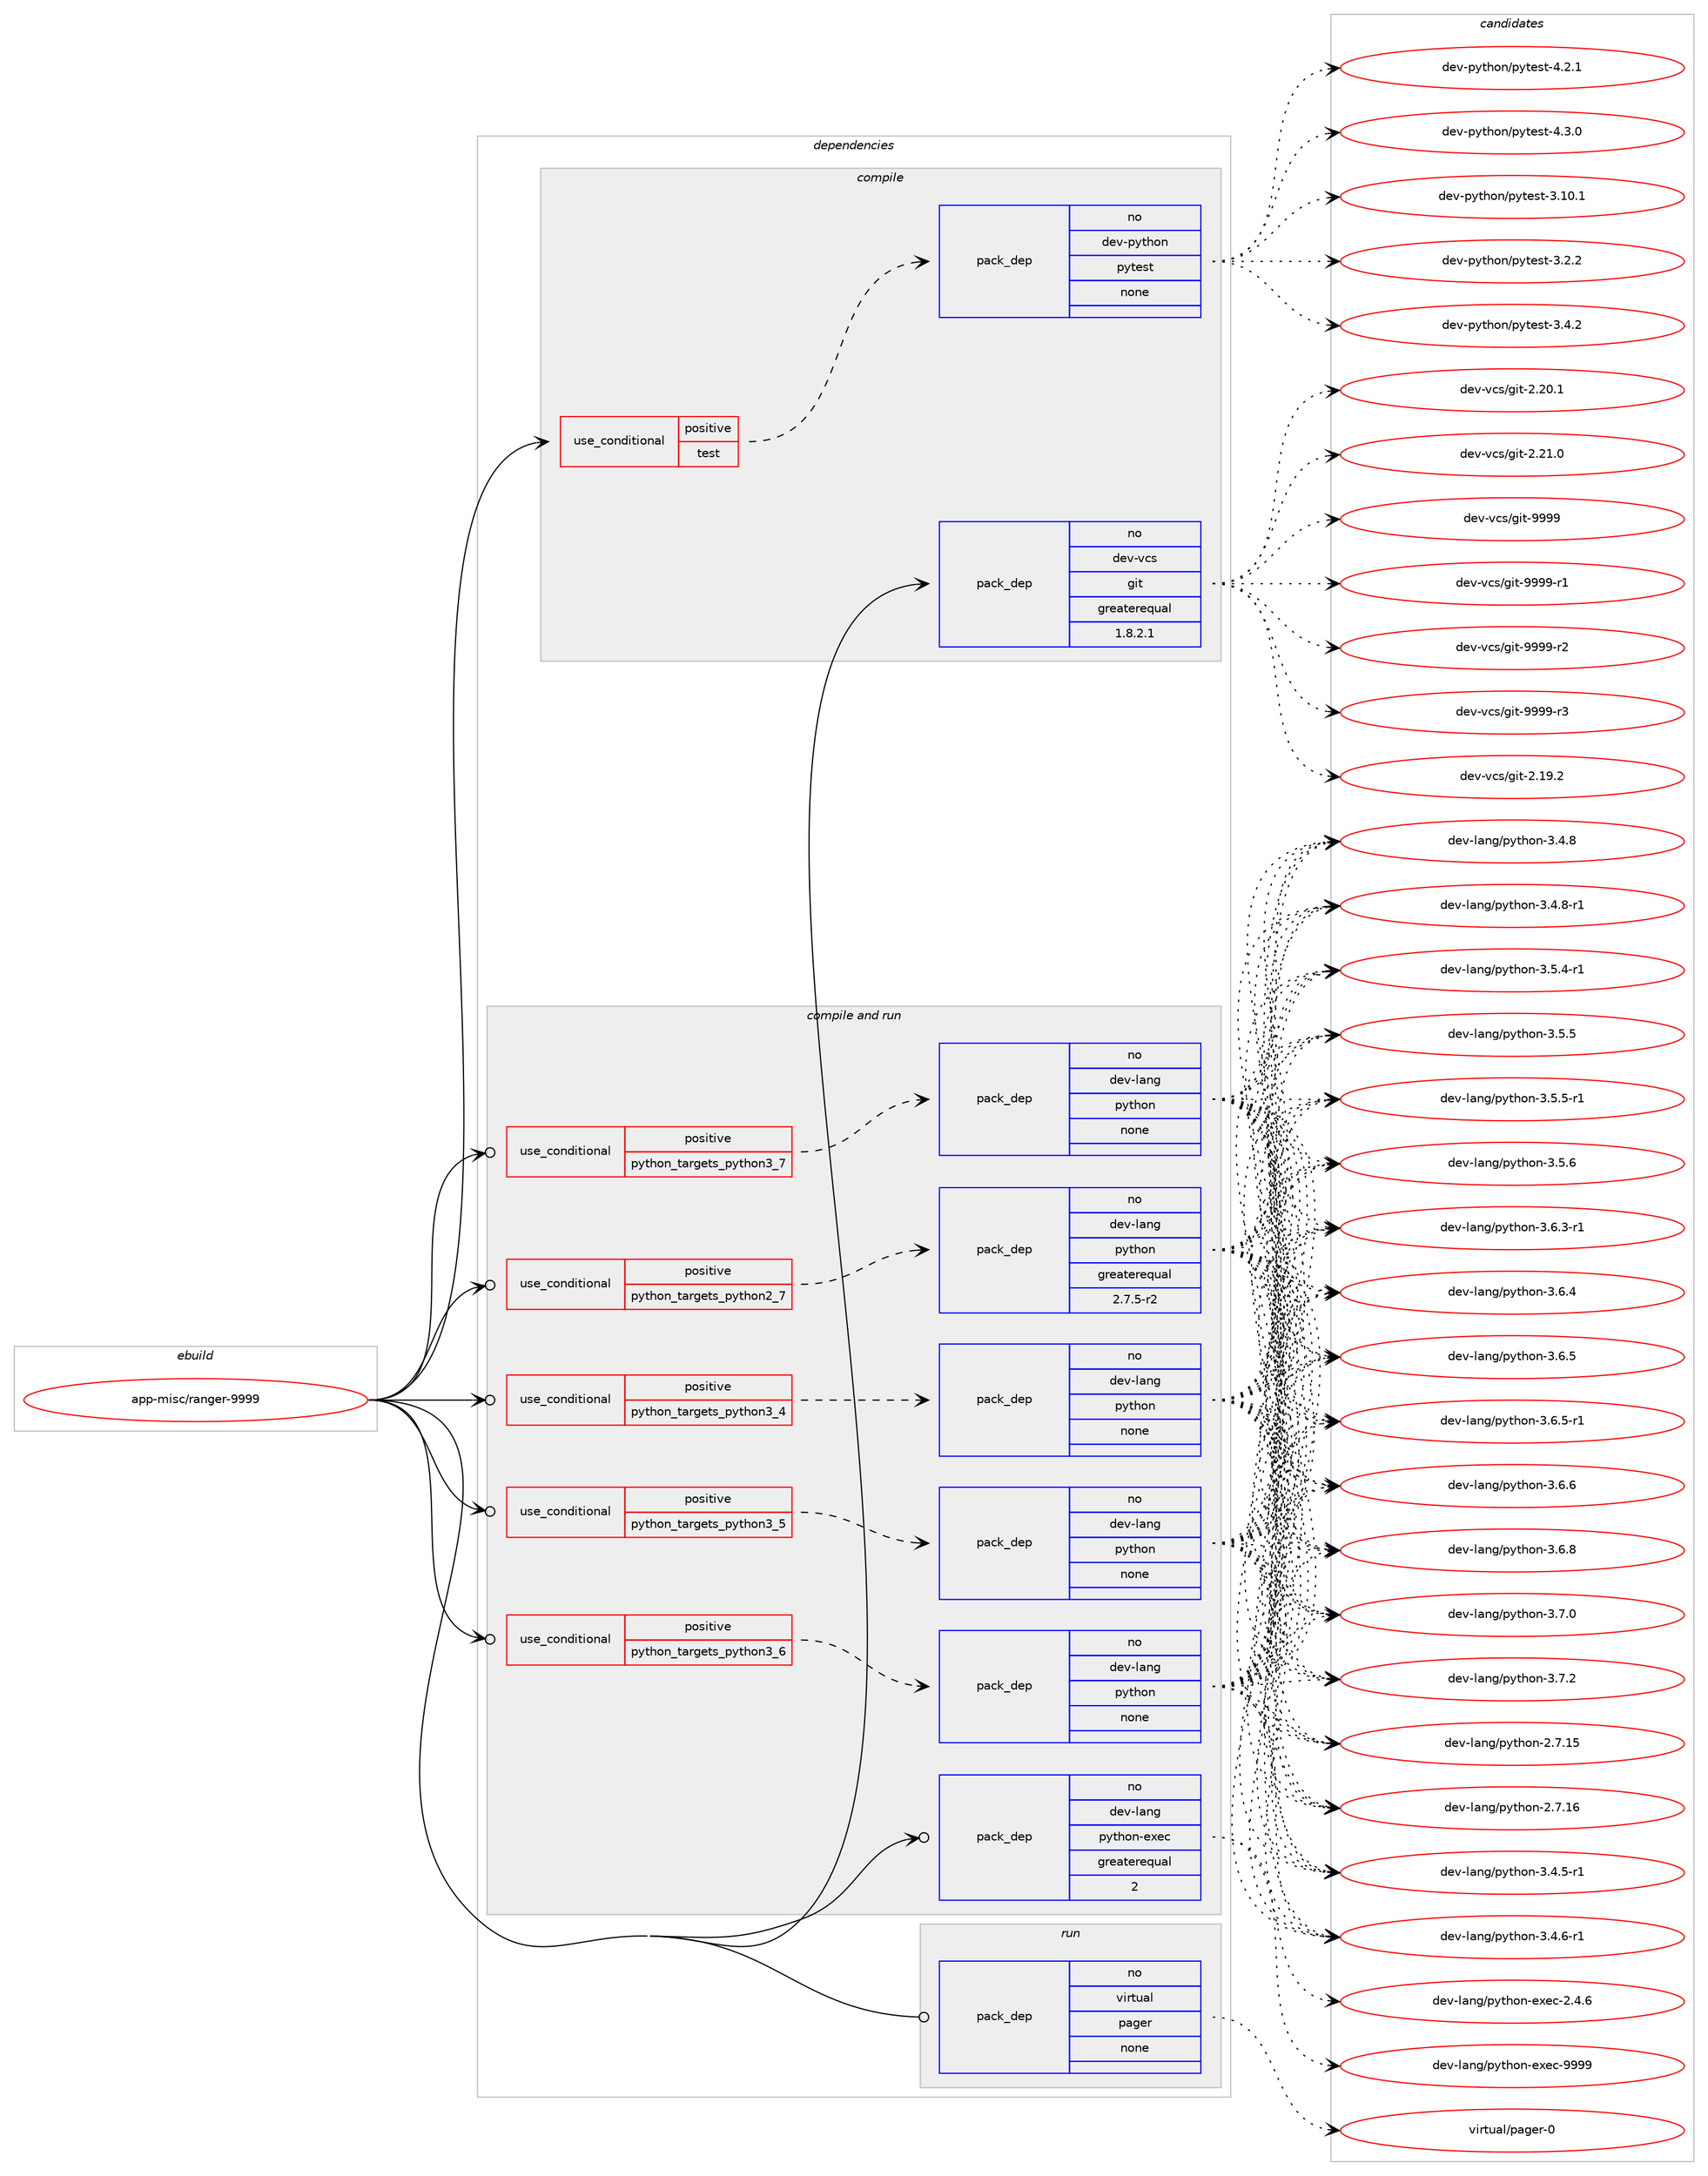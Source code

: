 digraph prolog {

# *************
# Graph options
# *************

newrank=true;
concentrate=true;
compound=true;
graph [rankdir=LR,fontname=Helvetica,fontsize=10,ranksep=1.5];#, ranksep=2.5, nodesep=0.2];
edge  [arrowhead=vee];
node  [fontname=Helvetica,fontsize=10];

# **********
# The ebuild
# **********

subgraph cluster_leftcol {
color=gray;
rank=same;
label=<<i>ebuild</i>>;
id [label="app-misc/ranger-9999", color=red, width=4, href="../app-misc/ranger-9999.svg"];
}

# ****************
# The dependencies
# ****************

subgraph cluster_midcol {
color=gray;
label=<<i>dependencies</i>>;
subgraph cluster_compile {
fillcolor="#eeeeee";
style=filled;
label=<<i>compile</i>>;
subgraph cond353772 {
dependency1300663 [label=<<TABLE BORDER="0" CELLBORDER="1" CELLSPACING="0" CELLPADDING="4"><TR><TD ROWSPAN="3" CELLPADDING="10">use_conditional</TD></TR><TR><TD>positive</TD></TR><TR><TD>test</TD></TR></TABLE>>, shape=none, color=red];
subgraph pack926651 {
dependency1300664 [label=<<TABLE BORDER="0" CELLBORDER="1" CELLSPACING="0" CELLPADDING="4" WIDTH="220"><TR><TD ROWSPAN="6" CELLPADDING="30">pack_dep</TD></TR><TR><TD WIDTH="110">no</TD></TR><TR><TD>dev-python</TD></TR><TR><TD>pytest</TD></TR><TR><TD>none</TD></TR><TR><TD></TD></TR></TABLE>>, shape=none, color=blue];
}
dependency1300663:e -> dependency1300664:w [weight=20,style="dashed",arrowhead="vee"];
}
id:e -> dependency1300663:w [weight=20,style="solid",arrowhead="vee"];
subgraph pack926652 {
dependency1300665 [label=<<TABLE BORDER="0" CELLBORDER="1" CELLSPACING="0" CELLPADDING="4" WIDTH="220"><TR><TD ROWSPAN="6" CELLPADDING="30">pack_dep</TD></TR><TR><TD WIDTH="110">no</TD></TR><TR><TD>dev-vcs</TD></TR><TR><TD>git</TD></TR><TR><TD>greaterequal</TD></TR><TR><TD>1.8.2.1</TD></TR></TABLE>>, shape=none, color=blue];
}
id:e -> dependency1300665:w [weight=20,style="solid",arrowhead="vee"];
}
subgraph cluster_compileandrun {
fillcolor="#eeeeee";
style=filled;
label=<<i>compile and run</i>>;
subgraph cond353773 {
dependency1300666 [label=<<TABLE BORDER="0" CELLBORDER="1" CELLSPACING="0" CELLPADDING="4"><TR><TD ROWSPAN="3" CELLPADDING="10">use_conditional</TD></TR><TR><TD>positive</TD></TR><TR><TD>python_targets_python2_7</TD></TR></TABLE>>, shape=none, color=red];
subgraph pack926653 {
dependency1300667 [label=<<TABLE BORDER="0" CELLBORDER="1" CELLSPACING="0" CELLPADDING="4" WIDTH="220"><TR><TD ROWSPAN="6" CELLPADDING="30">pack_dep</TD></TR><TR><TD WIDTH="110">no</TD></TR><TR><TD>dev-lang</TD></TR><TR><TD>python</TD></TR><TR><TD>greaterequal</TD></TR><TR><TD>2.7.5-r2</TD></TR></TABLE>>, shape=none, color=blue];
}
dependency1300666:e -> dependency1300667:w [weight=20,style="dashed",arrowhead="vee"];
}
id:e -> dependency1300666:w [weight=20,style="solid",arrowhead="odotvee"];
subgraph cond353774 {
dependency1300668 [label=<<TABLE BORDER="0" CELLBORDER="1" CELLSPACING="0" CELLPADDING="4"><TR><TD ROWSPAN="3" CELLPADDING="10">use_conditional</TD></TR><TR><TD>positive</TD></TR><TR><TD>python_targets_python3_4</TD></TR></TABLE>>, shape=none, color=red];
subgraph pack926654 {
dependency1300669 [label=<<TABLE BORDER="0" CELLBORDER="1" CELLSPACING="0" CELLPADDING="4" WIDTH="220"><TR><TD ROWSPAN="6" CELLPADDING="30">pack_dep</TD></TR><TR><TD WIDTH="110">no</TD></TR><TR><TD>dev-lang</TD></TR><TR><TD>python</TD></TR><TR><TD>none</TD></TR><TR><TD></TD></TR></TABLE>>, shape=none, color=blue];
}
dependency1300668:e -> dependency1300669:w [weight=20,style="dashed",arrowhead="vee"];
}
id:e -> dependency1300668:w [weight=20,style="solid",arrowhead="odotvee"];
subgraph cond353775 {
dependency1300670 [label=<<TABLE BORDER="0" CELLBORDER="1" CELLSPACING="0" CELLPADDING="4"><TR><TD ROWSPAN="3" CELLPADDING="10">use_conditional</TD></TR><TR><TD>positive</TD></TR><TR><TD>python_targets_python3_5</TD></TR></TABLE>>, shape=none, color=red];
subgraph pack926655 {
dependency1300671 [label=<<TABLE BORDER="0" CELLBORDER="1" CELLSPACING="0" CELLPADDING="4" WIDTH="220"><TR><TD ROWSPAN="6" CELLPADDING="30">pack_dep</TD></TR><TR><TD WIDTH="110">no</TD></TR><TR><TD>dev-lang</TD></TR><TR><TD>python</TD></TR><TR><TD>none</TD></TR><TR><TD></TD></TR></TABLE>>, shape=none, color=blue];
}
dependency1300670:e -> dependency1300671:w [weight=20,style="dashed",arrowhead="vee"];
}
id:e -> dependency1300670:w [weight=20,style="solid",arrowhead="odotvee"];
subgraph cond353776 {
dependency1300672 [label=<<TABLE BORDER="0" CELLBORDER="1" CELLSPACING="0" CELLPADDING="4"><TR><TD ROWSPAN="3" CELLPADDING="10">use_conditional</TD></TR><TR><TD>positive</TD></TR><TR><TD>python_targets_python3_6</TD></TR></TABLE>>, shape=none, color=red];
subgraph pack926656 {
dependency1300673 [label=<<TABLE BORDER="0" CELLBORDER="1" CELLSPACING="0" CELLPADDING="4" WIDTH="220"><TR><TD ROWSPAN="6" CELLPADDING="30">pack_dep</TD></TR><TR><TD WIDTH="110">no</TD></TR><TR><TD>dev-lang</TD></TR><TR><TD>python</TD></TR><TR><TD>none</TD></TR><TR><TD></TD></TR></TABLE>>, shape=none, color=blue];
}
dependency1300672:e -> dependency1300673:w [weight=20,style="dashed",arrowhead="vee"];
}
id:e -> dependency1300672:w [weight=20,style="solid",arrowhead="odotvee"];
subgraph cond353777 {
dependency1300674 [label=<<TABLE BORDER="0" CELLBORDER="1" CELLSPACING="0" CELLPADDING="4"><TR><TD ROWSPAN="3" CELLPADDING="10">use_conditional</TD></TR><TR><TD>positive</TD></TR><TR><TD>python_targets_python3_7</TD></TR></TABLE>>, shape=none, color=red];
subgraph pack926657 {
dependency1300675 [label=<<TABLE BORDER="0" CELLBORDER="1" CELLSPACING="0" CELLPADDING="4" WIDTH="220"><TR><TD ROWSPAN="6" CELLPADDING="30">pack_dep</TD></TR><TR><TD WIDTH="110">no</TD></TR><TR><TD>dev-lang</TD></TR><TR><TD>python</TD></TR><TR><TD>none</TD></TR><TR><TD></TD></TR></TABLE>>, shape=none, color=blue];
}
dependency1300674:e -> dependency1300675:w [weight=20,style="dashed",arrowhead="vee"];
}
id:e -> dependency1300674:w [weight=20,style="solid",arrowhead="odotvee"];
subgraph pack926658 {
dependency1300676 [label=<<TABLE BORDER="0" CELLBORDER="1" CELLSPACING="0" CELLPADDING="4" WIDTH="220"><TR><TD ROWSPAN="6" CELLPADDING="30">pack_dep</TD></TR><TR><TD WIDTH="110">no</TD></TR><TR><TD>dev-lang</TD></TR><TR><TD>python-exec</TD></TR><TR><TD>greaterequal</TD></TR><TR><TD>2</TD></TR></TABLE>>, shape=none, color=blue];
}
id:e -> dependency1300676:w [weight=20,style="solid",arrowhead="odotvee"];
}
subgraph cluster_run {
fillcolor="#eeeeee";
style=filled;
label=<<i>run</i>>;
subgraph pack926659 {
dependency1300677 [label=<<TABLE BORDER="0" CELLBORDER="1" CELLSPACING="0" CELLPADDING="4" WIDTH="220"><TR><TD ROWSPAN="6" CELLPADDING="30">pack_dep</TD></TR><TR><TD WIDTH="110">no</TD></TR><TR><TD>virtual</TD></TR><TR><TD>pager</TD></TR><TR><TD>none</TD></TR><TR><TD></TD></TR></TABLE>>, shape=none, color=blue];
}
id:e -> dependency1300677:w [weight=20,style="solid",arrowhead="odot"];
}
}

# **************
# The candidates
# **************

subgraph cluster_choices {
rank=same;
color=gray;
label=<<i>candidates</i>>;

subgraph choice926651 {
color=black;
nodesep=1;
choice100101118451121211161041111104711212111610111511645514649484649 [label="dev-python/pytest-3.10.1", color=red, width=4,href="../dev-python/pytest-3.10.1.svg"];
choice1001011184511212111610411111047112121116101115116455146504650 [label="dev-python/pytest-3.2.2", color=red, width=4,href="../dev-python/pytest-3.2.2.svg"];
choice1001011184511212111610411111047112121116101115116455146524650 [label="dev-python/pytest-3.4.2", color=red, width=4,href="../dev-python/pytest-3.4.2.svg"];
choice1001011184511212111610411111047112121116101115116455246504649 [label="dev-python/pytest-4.2.1", color=red, width=4,href="../dev-python/pytest-4.2.1.svg"];
choice1001011184511212111610411111047112121116101115116455246514648 [label="dev-python/pytest-4.3.0", color=red, width=4,href="../dev-python/pytest-4.3.0.svg"];
dependency1300664:e -> choice100101118451121211161041111104711212111610111511645514649484649:w [style=dotted,weight="100"];
dependency1300664:e -> choice1001011184511212111610411111047112121116101115116455146504650:w [style=dotted,weight="100"];
dependency1300664:e -> choice1001011184511212111610411111047112121116101115116455146524650:w [style=dotted,weight="100"];
dependency1300664:e -> choice1001011184511212111610411111047112121116101115116455246504649:w [style=dotted,weight="100"];
dependency1300664:e -> choice1001011184511212111610411111047112121116101115116455246514648:w [style=dotted,weight="100"];
}
subgraph choice926652 {
color=black;
nodesep=1;
choice10010111845118991154710310511645504649574650 [label="dev-vcs/git-2.19.2", color=red, width=4,href="../dev-vcs/git-2.19.2.svg"];
choice10010111845118991154710310511645504650484649 [label="dev-vcs/git-2.20.1", color=red, width=4,href="../dev-vcs/git-2.20.1.svg"];
choice10010111845118991154710310511645504650494648 [label="dev-vcs/git-2.21.0", color=red, width=4,href="../dev-vcs/git-2.21.0.svg"];
choice1001011184511899115471031051164557575757 [label="dev-vcs/git-9999", color=red, width=4,href="../dev-vcs/git-9999.svg"];
choice10010111845118991154710310511645575757574511449 [label="dev-vcs/git-9999-r1", color=red, width=4,href="../dev-vcs/git-9999-r1.svg"];
choice10010111845118991154710310511645575757574511450 [label="dev-vcs/git-9999-r2", color=red, width=4,href="../dev-vcs/git-9999-r2.svg"];
choice10010111845118991154710310511645575757574511451 [label="dev-vcs/git-9999-r3", color=red, width=4,href="../dev-vcs/git-9999-r3.svg"];
dependency1300665:e -> choice10010111845118991154710310511645504649574650:w [style=dotted,weight="100"];
dependency1300665:e -> choice10010111845118991154710310511645504650484649:w [style=dotted,weight="100"];
dependency1300665:e -> choice10010111845118991154710310511645504650494648:w [style=dotted,weight="100"];
dependency1300665:e -> choice1001011184511899115471031051164557575757:w [style=dotted,weight="100"];
dependency1300665:e -> choice10010111845118991154710310511645575757574511449:w [style=dotted,weight="100"];
dependency1300665:e -> choice10010111845118991154710310511645575757574511450:w [style=dotted,weight="100"];
dependency1300665:e -> choice10010111845118991154710310511645575757574511451:w [style=dotted,weight="100"];
}
subgraph choice926653 {
color=black;
nodesep=1;
choice10010111845108971101034711212111610411111045504655464953 [label="dev-lang/python-2.7.15", color=red, width=4,href="../dev-lang/python-2.7.15.svg"];
choice10010111845108971101034711212111610411111045504655464954 [label="dev-lang/python-2.7.16", color=red, width=4,href="../dev-lang/python-2.7.16.svg"];
choice1001011184510897110103471121211161041111104551465246534511449 [label="dev-lang/python-3.4.5-r1", color=red, width=4,href="../dev-lang/python-3.4.5-r1.svg"];
choice1001011184510897110103471121211161041111104551465246544511449 [label="dev-lang/python-3.4.6-r1", color=red, width=4,href="../dev-lang/python-3.4.6-r1.svg"];
choice100101118451089711010347112121116104111110455146524656 [label="dev-lang/python-3.4.8", color=red, width=4,href="../dev-lang/python-3.4.8.svg"];
choice1001011184510897110103471121211161041111104551465246564511449 [label="dev-lang/python-3.4.8-r1", color=red, width=4,href="../dev-lang/python-3.4.8-r1.svg"];
choice1001011184510897110103471121211161041111104551465346524511449 [label="dev-lang/python-3.5.4-r1", color=red, width=4,href="../dev-lang/python-3.5.4-r1.svg"];
choice100101118451089711010347112121116104111110455146534653 [label="dev-lang/python-3.5.5", color=red, width=4,href="../dev-lang/python-3.5.5.svg"];
choice1001011184510897110103471121211161041111104551465346534511449 [label="dev-lang/python-3.5.5-r1", color=red, width=4,href="../dev-lang/python-3.5.5-r1.svg"];
choice100101118451089711010347112121116104111110455146534654 [label="dev-lang/python-3.5.6", color=red, width=4,href="../dev-lang/python-3.5.6.svg"];
choice1001011184510897110103471121211161041111104551465446514511449 [label="dev-lang/python-3.6.3-r1", color=red, width=4,href="../dev-lang/python-3.6.3-r1.svg"];
choice100101118451089711010347112121116104111110455146544652 [label="dev-lang/python-3.6.4", color=red, width=4,href="../dev-lang/python-3.6.4.svg"];
choice100101118451089711010347112121116104111110455146544653 [label="dev-lang/python-3.6.5", color=red, width=4,href="../dev-lang/python-3.6.5.svg"];
choice1001011184510897110103471121211161041111104551465446534511449 [label="dev-lang/python-3.6.5-r1", color=red, width=4,href="../dev-lang/python-3.6.5-r1.svg"];
choice100101118451089711010347112121116104111110455146544654 [label="dev-lang/python-3.6.6", color=red, width=4,href="../dev-lang/python-3.6.6.svg"];
choice100101118451089711010347112121116104111110455146544656 [label="dev-lang/python-3.6.8", color=red, width=4,href="../dev-lang/python-3.6.8.svg"];
choice100101118451089711010347112121116104111110455146554648 [label="dev-lang/python-3.7.0", color=red, width=4,href="../dev-lang/python-3.7.0.svg"];
choice100101118451089711010347112121116104111110455146554650 [label="dev-lang/python-3.7.2", color=red, width=4,href="../dev-lang/python-3.7.2.svg"];
dependency1300667:e -> choice10010111845108971101034711212111610411111045504655464953:w [style=dotted,weight="100"];
dependency1300667:e -> choice10010111845108971101034711212111610411111045504655464954:w [style=dotted,weight="100"];
dependency1300667:e -> choice1001011184510897110103471121211161041111104551465246534511449:w [style=dotted,weight="100"];
dependency1300667:e -> choice1001011184510897110103471121211161041111104551465246544511449:w [style=dotted,weight="100"];
dependency1300667:e -> choice100101118451089711010347112121116104111110455146524656:w [style=dotted,weight="100"];
dependency1300667:e -> choice1001011184510897110103471121211161041111104551465246564511449:w [style=dotted,weight="100"];
dependency1300667:e -> choice1001011184510897110103471121211161041111104551465346524511449:w [style=dotted,weight="100"];
dependency1300667:e -> choice100101118451089711010347112121116104111110455146534653:w [style=dotted,weight="100"];
dependency1300667:e -> choice1001011184510897110103471121211161041111104551465346534511449:w [style=dotted,weight="100"];
dependency1300667:e -> choice100101118451089711010347112121116104111110455146534654:w [style=dotted,weight="100"];
dependency1300667:e -> choice1001011184510897110103471121211161041111104551465446514511449:w [style=dotted,weight="100"];
dependency1300667:e -> choice100101118451089711010347112121116104111110455146544652:w [style=dotted,weight="100"];
dependency1300667:e -> choice100101118451089711010347112121116104111110455146544653:w [style=dotted,weight="100"];
dependency1300667:e -> choice1001011184510897110103471121211161041111104551465446534511449:w [style=dotted,weight="100"];
dependency1300667:e -> choice100101118451089711010347112121116104111110455146544654:w [style=dotted,weight="100"];
dependency1300667:e -> choice100101118451089711010347112121116104111110455146544656:w [style=dotted,weight="100"];
dependency1300667:e -> choice100101118451089711010347112121116104111110455146554648:w [style=dotted,weight="100"];
dependency1300667:e -> choice100101118451089711010347112121116104111110455146554650:w [style=dotted,weight="100"];
}
subgraph choice926654 {
color=black;
nodesep=1;
choice10010111845108971101034711212111610411111045504655464953 [label="dev-lang/python-2.7.15", color=red, width=4,href="../dev-lang/python-2.7.15.svg"];
choice10010111845108971101034711212111610411111045504655464954 [label="dev-lang/python-2.7.16", color=red, width=4,href="../dev-lang/python-2.7.16.svg"];
choice1001011184510897110103471121211161041111104551465246534511449 [label="dev-lang/python-3.4.5-r1", color=red, width=4,href="../dev-lang/python-3.4.5-r1.svg"];
choice1001011184510897110103471121211161041111104551465246544511449 [label="dev-lang/python-3.4.6-r1", color=red, width=4,href="../dev-lang/python-3.4.6-r1.svg"];
choice100101118451089711010347112121116104111110455146524656 [label="dev-lang/python-3.4.8", color=red, width=4,href="../dev-lang/python-3.4.8.svg"];
choice1001011184510897110103471121211161041111104551465246564511449 [label="dev-lang/python-3.4.8-r1", color=red, width=4,href="../dev-lang/python-3.4.8-r1.svg"];
choice1001011184510897110103471121211161041111104551465346524511449 [label="dev-lang/python-3.5.4-r1", color=red, width=4,href="../dev-lang/python-3.5.4-r1.svg"];
choice100101118451089711010347112121116104111110455146534653 [label="dev-lang/python-3.5.5", color=red, width=4,href="../dev-lang/python-3.5.5.svg"];
choice1001011184510897110103471121211161041111104551465346534511449 [label="dev-lang/python-3.5.5-r1", color=red, width=4,href="../dev-lang/python-3.5.5-r1.svg"];
choice100101118451089711010347112121116104111110455146534654 [label="dev-lang/python-3.5.6", color=red, width=4,href="../dev-lang/python-3.5.6.svg"];
choice1001011184510897110103471121211161041111104551465446514511449 [label="dev-lang/python-3.6.3-r1", color=red, width=4,href="../dev-lang/python-3.6.3-r1.svg"];
choice100101118451089711010347112121116104111110455146544652 [label="dev-lang/python-3.6.4", color=red, width=4,href="../dev-lang/python-3.6.4.svg"];
choice100101118451089711010347112121116104111110455146544653 [label="dev-lang/python-3.6.5", color=red, width=4,href="../dev-lang/python-3.6.5.svg"];
choice1001011184510897110103471121211161041111104551465446534511449 [label="dev-lang/python-3.6.5-r1", color=red, width=4,href="../dev-lang/python-3.6.5-r1.svg"];
choice100101118451089711010347112121116104111110455146544654 [label="dev-lang/python-3.6.6", color=red, width=4,href="../dev-lang/python-3.6.6.svg"];
choice100101118451089711010347112121116104111110455146544656 [label="dev-lang/python-3.6.8", color=red, width=4,href="../dev-lang/python-3.6.8.svg"];
choice100101118451089711010347112121116104111110455146554648 [label="dev-lang/python-3.7.0", color=red, width=4,href="../dev-lang/python-3.7.0.svg"];
choice100101118451089711010347112121116104111110455146554650 [label="dev-lang/python-3.7.2", color=red, width=4,href="../dev-lang/python-3.7.2.svg"];
dependency1300669:e -> choice10010111845108971101034711212111610411111045504655464953:w [style=dotted,weight="100"];
dependency1300669:e -> choice10010111845108971101034711212111610411111045504655464954:w [style=dotted,weight="100"];
dependency1300669:e -> choice1001011184510897110103471121211161041111104551465246534511449:w [style=dotted,weight="100"];
dependency1300669:e -> choice1001011184510897110103471121211161041111104551465246544511449:w [style=dotted,weight="100"];
dependency1300669:e -> choice100101118451089711010347112121116104111110455146524656:w [style=dotted,weight="100"];
dependency1300669:e -> choice1001011184510897110103471121211161041111104551465246564511449:w [style=dotted,weight="100"];
dependency1300669:e -> choice1001011184510897110103471121211161041111104551465346524511449:w [style=dotted,weight="100"];
dependency1300669:e -> choice100101118451089711010347112121116104111110455146534653:w [style=dotted,weight="100"];
dependency1300669:e -> choice1001011184510897110103471121211161041111104551465346534511449:w [style=dotted,weight="100"];
dependency1300669:e -> choice100101118451089711010347112121116104111110455146534654:w [style=dotted,weight="100"];
dependency1300669:e -> choice1001011184510897110103471121211161041111104551465446514511449:w [style=dotted,weight="100"];
dependency1300669:e -> choice100101118451089711010347112121116104111110455146544652:w [style=dotted,weight="100"];
dependency1300669:e -> choice100101118451089711010347112121116104111110455146544653:w [style=dotted,weight="100"];
dependency1300669:e -> choice1001011184510897110103471121211161041111104551465446534511449:w [style=dotted,weight="100"];
dependency1300669:e -> choice100101118451089711010347112121116104111110455146544654:w [style=dotted,weight="100"];
dependency1300669:e -> choice100101118451089711010347112121116104111110455146544656:w [style=dotted,weight="100"];
dependency1300669:e -> choice100101118451089711010347112121116104111110455146554648:w [style=dotted,weight="100"];
dependency1300669:e -> choice100101118451089711010347112121116104111110455146554650:w [style=dotted,weight="100"];
}
subgraph choice926655 {
color=black;
nodesep=1;
choice10010111845108971101034711212111610411111045504655464953 [label="dev-lang/python-2.7.15", color=red, width=4,href="../dev-lang/python-2.7.15.svg"];
choice10010111845108971101034711212111610411111045504655464954 [label="dev-lang/python-2.7.16", color=red, width=4,href="../dev-lang/python-2.7.16.svg"];
choice1001011184510897110103471121211161041111104551465246534511449 [label="dev-lang/python-3.4.5-r1", color=red, width=4,href="../dev-lang/python-3.4.5-r1.svg"];
choice1001011184510897110103471121211161041111104551465246544511449 [label="dev-lang/python-3.4.6-r1", color=red, width=4,href="../dev-lang/python-3.4.6-r1.svg"];
choice100101118451089711010347112121116104111110455146524656 [label="dev-lang/python-3.4.8", color=red, width=4,href="../dev-lang/python-3.4.8.svg"];
choice1001011184510897110103471121211161041111104551465246564511449 [label="dev-lang/python-3.4.8-r1", color=red, width=4,href="../dev-lang/python-3.4.8-r1.svg"];
choice1001011184510897110103471121211161041111104551465346524511449 [label="dev-lang/python-3.5.4-r1", color=red, width=4,href="../dev-lang/python-3.5.4-r1.svg"];
choice100101118451089711010347112121116104111110455146534653 [label="dev-lang/python-3.5.5", color=red, width=4,href="../dev-lang/python-3.5.5.svg"];
choice1001011184510897110103471121211161041111104551465346534511449 [label="dev-lang/python-3.5.5-r1", color=red, width=4,href="../dev-lang/python-3.5.5-r1.svg"];
choice100101118451089711010347112121116104111110455146534654 [label="dev-lang/python-3.5.6", color=red, width=4,href="../dev-lang/python-3.5.6.svg"];
choice1001011184510897110103471121211161041111104551465446514511449 [label="dev-lang/python-3.6.3-r1", color=red, width=4,href="../dev-lang/python-3.6.3-r1.svg"];
choice100101118451089711010347112121116104111110455146544652 [label="dev-lang/python-3.6.4", color=red, width=4,href="../dev-lang/python-3.6.4.svg"];
choice100101118451089711010347112121116104111110455146544653 [label="dev-lang/python-3.6.5", color=red, width=4,href="../dev-lang/python-3.6.5.svg"];
choice1001011184510897110103471121211161041111104551465446534511449 [label="dev-lang/python-3.6.5-r1", color=red, width=4,href="../dev-lang/python-3.6.5-r1.svg"];
choice100101118451089711010347112121116104111110455146544654 [label="dev-lang/python-3.6.6", color=red, width=4,href="../dev-lang/python-3.6.6.svg"];
choice100101118451089711010347112121116104111110455146544656 [label="dev-lang/python-3.6.8", color=red, width=4,href="../dev-lang/python-3.6.8.svg"];
choice100101118451089711010347112121116104111110455146554648 [label="dev-lang/python-3.7.0", color=red, width=4,href="../dev-lang/python-3.7.0.svg"];
choice100101118451089711010347112121116104111110455146554650 [label="dev-lang/python-3.7.2", color=red, width=4,href="../dev-lang/python-3.7.2.svg"];
dependency1300671:e -> choice10010111845108971101034711212111610411111045504655464953:w [style=dotted,weight="100"];
dependency1300671:e -> choice10010111845108971101034711212111610411111045504655464954:w [style=dotted,weight="100"];
dependency1300671:e -> choice1001011184510897110103471121211161041111104551465246534511449:w [style=dotted,weight="100"];
dependency1300671:e -> choice1001011184510897110103471121211161041111104551465246544511449:w [style=dotted,weight="100"];
dependency1300671:e -> choice100101118451089711010347112121116104111110455146524656:w [style=dotted,weight="100"];
dependency1300671:e -> choice1001011184510897110103471121211161041111104551465246564511449:w [style=dotted,weight="100"];
dependency1300671:e -> choice1001011184510897110103471121211161041111104551465346524511449:w [style=dotted,weight="100"];
dependency1300671:e -> choice100101118451089711010347112121116104111110455146534653:w [style=dotted,weight="100"];
dependency1300671:e -> choice1001011184510897110103471121211161041111104551465346534511449:w [style=dotted,weight="100"];
dependency1300671:e -> choice100101118451089711010347112121116104111110455146534654:w [style=dotted,weight="100"];
dependency1300671:e -> choice1001011184510897110103471121211161041111104551465446514511449:w [style=dotted,weight="100"];
dependency1300671:e -> choice100101118451089711010347112121116104111110455146544652:w [style=dotted,weight="100"];
dependency1300671:e -> choice100101118451089711010347112121116104111110455146544653:w [style=dotted,weight="100"];
dependency1300671:e -> choice1001011184510897110103471121211161041111104551465446534511449:w [style=dotted,weight="100"];
dependency1300671:e -> choice100101118451089711010347112121116104111110455146544654:w [style=dotted,weight="100"];
dependency1300671:e -> choice100101118451089711010347112121116104111110455146544656:w [style=dotted,weight="100"];
dependency1300671:e -> choice100101118451089711010347112121116104111110455146554648:w [style=dotted,weight="100"];
dependency1300671:e -> choice100101118451089711010347112121116104111110455146554650:w [style=dotted,weight="100"];
}
subgraph choice926656 {
color=black;
nodesep=1;
choice10010111845108971101034711212111610411111045504655464953 [label="dev-lang/python-2.7.15", color=red, width=4,href="../dev-lang/python-2.7.15.svg"];
choice10010111845108971101034711212111610411111045504655464954 [label="dev-lang/python-2.7.16", color=red, width=4,href="../dev-lang/python-2.7.16.svg"];
choice1001011184510897110103471121211161041111104551465246534511449 [label="dev-lang/python-3.4.5-r1", color=red, width=4,href="../dev-lang/python-3.4.5-r1.svg"];
choice1001011184510897110103471121211161041111104551465246544511449 [label="dev-lang/python-3.4.6-r1", color=red, width=4,href="../dev-lang/python-3.4.6-r1.svg"];
choice100101118451089711010347112121116104111110455146524656 [label="dev-lang/python-3.4.8", color=red, width=4,href="../dev-lang/python-3.4.8.svg"];
choice1001011184510897110103471121211161041111104551465246564511449 [label="dev-lang/python-3.4.8-r1", color=red, width=4,href="../dev-lang/python-3.4.8-r1.svg"];
choice1001011184510897110103471121211161041111104551465346524511449 [label="dev-lang/python-3.5.4-r1", color=red, width=4,href="../dev-lang/python-3.5.4-r1.svg"];
choice100101118451089711010347112121116104111110455146534653 [label="dev-lang/python-3.5.5", color=red, width=4,href="../dev-lang/python-3.5.5.svg"];
choice1001011184510897110103471121211161041111104551465346534511449 [label="dev-lang/python-3.5.5-r1", color=red, width=4,href="../dev-lang/python-3.5.5-r1.svg"];
choice100101118451089711010347112121116104111110455146534654 [label="dev-lang/python-3.5.6", color=red, width=4,href="../dev-lang/python-3.5.6.svg"];
choice1001011184510897110103471121211161041111104551465446514511449 [label="dev-lang/python-3.6.3-r1", color=red, width=4,href="../dev-lang/python-3.6.3-r1.svg"];
choice100101118451089711010347112121116104111110455146544652 [label="dev-lang/python-3.6.4", color=red, width=4,href="../dev-lang/python-3.6.4.svg"];
choice100101118451089711010347112121116104111110455146544653 [label="dev-lang/python-3.6.5", color=red, width=4,href="../dev-lang/python-3.6.5.svg"];
choice1001011184510897110103471121211161041111104551465446534511449 [label="dev-lang/python-3.6.5-r1", color=red, width=4,href="../dev-lang/python-3.6.5-r1.svg"];
choice100101118451089711010347112121116104111110455146544654 [label="dev-lang/python-3.6.6", color=red, width=4,href="../dev-lang/python-3.6.6.svg"];
choice100101118451089711010347112121116104111110455146544656 [label="dev-lang/python-3.6.8", color=red, width=4,href="../dev-lang/python-3.6.8.svg"];
choice100101118451089711010347112121116104111110455146554648 [label="dev-lang/python-3.7.0", color=red, width=4,href="../dev-lang/python-3.7.0.svg"];
choice100101118451089711010347112121116104111110455146554650 [label="dev-lang/python-3.7.2", color=red, width=4,href="../dev-lang/python-3.7.2.svg"];
dependency1300673:e -> choice10010111845108971101034711212111610411111045504655464953:w [style=dotted,weight="100"];
dependency1300673:e -> choice10010111845108971101034711212111610411111045504655464954:w [style=dotted,weight="100"];
dependency1300673:e -> choice1001011184510897110103471121211161041111104551465246534511449:w [style=dotted,weight="100"];
dependency1300673:e -> choice1001011184510897110103471121211161041111104551465246544511449:w [style=dotted,weight="100"];
dependency1300673:e -> choice100101118451089711010347112121116104111110455146524656:w [style=dotted,weight="100"];
dependency1300673:e -> choice1001011184510897110103471121211161041111104551465246564511449:w [style=dotted,weight="100"];
dependency1300673:e -> choice1001011184510897110103471121211161041111104551465346524511449:w [style=dotted,weight="100"];
dependency1300673:e -> choice100101118451089711010347112121116104111110455146534653:w [style=dotted,weight="100"];
dependency1300673:e -> choice1001011184510897110103471121211161041111104551465346534511449:w [style=dotted,weight="100"];
dependency1300673:e -> choice100101118451089711010347112121116104111110455146534654:w [style=dotted,weight="100"];
dependency1300673:e -> choice1001011184510897110103471121211161041111104551465446514511449:w [style=dotted,weight="100"];
dependency1300673:e -> choice100101118451089711010347112121116104111110455146544652:w [style=dotted,weight="100"];
dependency1300673:e -> choice100101118451089711010347112121116104111110455146544653:w [style=dotted,weight="100"];
dependency1300673:e -> choice1001011184510897110103471121211161041111104551465446534511449:w [style=dotted,weight="100"];
dependency1300673:e -> choice100101118451089711010347112121116104111110455146544654:w [style=dotted,weight="100"];
dependency1300673:e -> choice100101118451089711010347112121116104111110455146544656:w [style=dotted,weight="100"];
dependency1300673:e -> choice100101118451089711010347112121116104111110455146554648:w [style=dotted,weight="100"];
dependency1300673:e -> choice100101118451089711010347112121116104111110455146554650:w [style=dotted,weight="100"];
}
subgraph choice926657 {
color=black;
nodesep=1;
choice10010111845108971101034711212111610411111045504655464953 [label="dev-lang/python-2.7.15", color=red, width=4,href="../dev-lang/python-2.7.15.svg"];
choice10010111845108971101034711212111610411111045504655464954 [label="dev-lang/python-2.7.16", color=red, width=4,href="../dev-lang/python-2.7.16.svg"];
choice1001011184510897110103471121211161041111104551465246534511449 [label="dev-lang/python-3.4.5-r1", color=red, width=4,href="../dev-lang/python-3.4.5-r1.svg"];
choice1001011184510897110103471121211161041111104551465246544511449 [label="dev-lang/python-3.4.6-r1", color=red, width=4,href="../dev-lang/python-3.4.6-r1.svg"];
choice100101118451089711010347112121116104111110455146524656 [label="dev-lang/python-3.4.8", color=red, width=4,href="../dev-lang/python-3.4.8.svg"];
choice1001011184510897110103471121211161041111104551465246564511449 [label="dev-lang/python-3.4.8-r1", color=red, width=4,href="../dev-lang/python-3.4.8-r1.svg"];
choice1001011184510897110103471121211161041111104551465346524511449 [label="dev-lang/python-3.5.4-r1", color=red, width=4,href="../dev-lang/python-3.5.4-r1.svg"];
choice100101118451089711010347112121116104111110455146534653 [label="dev-lang/python-3.5.5", color=red, width=4,href="../dev-lang/python-3.5.5.svg"];
choice1001011184510897110103471121211161041111104551465346534511449 [label="dev-lang/python-3.5.5-r1", color=red, width=4,href="../dev-lang/python-3.5.5-r1.svg"];
choice100101118451089711010347112121116104111110455146534654 [label="dev-lang/python-3.5.6", color=red, width=4,href="../dev-lang/python-3.5.6.svg"];
choice1001011184510897110103471121211161041111104551465446514511449 [label="dev-lang/python-3.6.3-r1", color=red, width=4,href="../dev-lang/python-3.6.3-r1.svg"];
choice100101118451089711010347112121116104111110455146544652 [label="dev-lang/python-3.6.4", color=red, width=4,href="../dev-lang/python-3.6.4.svg"];
choice100101118451089711010347112121116104111110455146544653 [label="dev-lang/python-3.6.5", color=red, width=4,href="../dev-lang/python-3.6.5.svg"];
choice1001011184510897110103471121211161041111104551465446534511449 [label="dev-lang/python-3.6.5-r1", color=red, width=4,href="../dev-lang/python-3.6.5-r1.svg"];
choice100101118451089711010347112121116104111110455146544654 [label="dev-lang/python-3.6.6", color=red, width=4,href="../dev-lang/python-3.6.6.svg"];
choice100101118451089711010347112121116104111110455146544656 [label="dev-lang/python-3.6.8", color=red, width=4,href="../dev-lang/python-3.6.8.svg"];
choice100101118451089711010347112121116104111110455146554648 [label="dev-lang/python-3.7.0", color=red, width=4,href="../dev-lang/python-3.7.0.svg"];
choice100101118451089711010347112121116104111110455146554650 [label="dev-lang/python-3.7.2", color=red, width=4,href="../dev-lang/python-3.7.2.svg"];
dependency1300675:e -> choice10010111845108971101034711212111610411111045504655464953:w [style=dotted,weight="100"];
dependency1300675:e -> choice10010111845108971101034711212111610411111045504655464954:w [style=dotted,weight="100"];
dependency1300675:e -> choice1001011184510897110103471121211161041111104551465246534511449:w [style=dotted,weight="100"];
dependency1300675:e -> choice1001011184510897110103471121211161041111104551465246544511449:w [style=dotted,weight="100"];
dependency1300675:e -> choice100101118451089711010347112121116104111110455146524656:w [style=dotted,weight="100"];
dependency1300675:e -> choice1001011184510897110103471121211161041111104551465246564511449:w [style=dotted,weight="100"];
dependency1300675:e -> choice1001011184510897110103471121211161041111104551465346524511449:w [style=dotted,weight="100"];
dependency1300675:e -> choice100101118451089711010347112121116104111110455146534653:w [style=dotted,weight="100"];
dependency1300675:e -> choice1001011184510897110103471121211161041111104551465346534511449:w [style=dotted,weight="100"];
dependency1300675:e -> choice100101118451089711010347112121116104111110455146534654:w [style=dotted,weight="100"];
dependency1300675:e -> choice1001011184510897110103471121211161041111104551465446514511449:w [style=dotted,weight="100"];
dependency1300675:e -> choice100101118451089711010347112121116104111110455146544652:w [style=dotted,weight="100"];
dependency1300675:e -> choice100101118451089711010347112121116104111110455146544653:w [style=dotted,weight="100"];
dependency1300675:e -> choice1001011184510897110103471121211161041111104551465446534511449:w [style=dotted,weight="100"];
dependency1300675:e -> choice100101118451089711010347112121116104111110455146544654:w [style=dotted,weight="100"];
dependency1300675:e -> choice100101118451089711010347112121116104111110455146544656:w [style=dotted,weight="100"];
dependency1300675:e -> choice100101118451089711010347112121116104111110455146554648:w [style=dotted,weight="100"];
dependency1300675:e -> choice100101118451089711010347112121116104111110455146554650:w [style=dotted,weight="100"];
}
subgraph choice926658 {
color=black;
nodesep=1;
choice1001011184510897110103471121211161041111104510112010199455046524654 [label="dev-lang/python-exec-2.4.6", color=red, width=4,href="../dev-lang/python-exec-2.4.6.svg"];
choice10010111845108971101034711212111610411111045101120101994557575757 [label="dev-lang/python-exec-9999", color=red, width=4,href="../dev-lang/python-exec-9999.svg"];
dependency1300676:e -> choice1001011184510897110103471121211161041111104510112010199455046524654:w [style=dotted,weight="100"];
dependency1300676:e -> choice10010111845108971101034711212111610411111045101120101994557575757:w [style=dotted,weight="100"];
}
subgraph choice926659 {
color=black;
nodesep=1;
choice1181051141161179710847112971031011144548 [label="virtual/pager-0", color=red, width=4,href="../virtual/pager-0.svg"];
dependency1300677:e -> choice1181051141161179710847112971031011144548:w [style=dotted,weight="100"];
}
}

}
